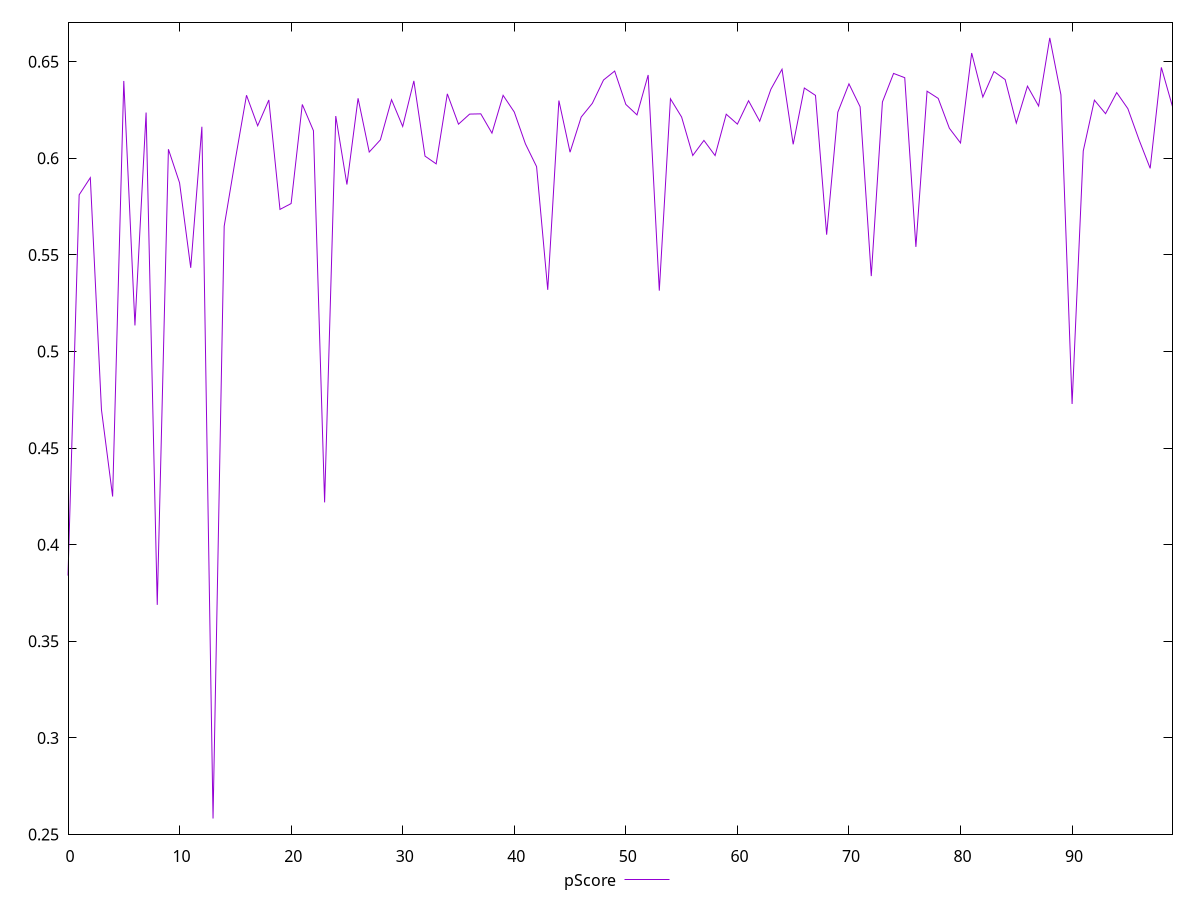 reset

$pScore <<EOF
0 0.38403366969389874
1 0.5811160843800702
2 0.589990476147321
3 0.46982992194971906
4 0.4249604753320182
5 0.640067691352461
6 0.5135228085460859
7 0.623687908099638
8 0.3688750560864219
9 0.6047140427854476
10 0.5873203655894699
11 0.5433435181166104
12 0.6163624246945083
13 0.2582925183085073
14 0.5648867808272453
15 0.5994487368808779
16 0.6326594266350767
17 0.6168656322831956
18 0.6302020922579739
19 0.5735695706100057
20 0.576620113725977
21 0.6278971597698804
22 0.6143135577764218
23 0.4219399550974715
24 0.621897840250615
25 0.5864482578584647
26 0.6310841705736612
27 0.6032668127030815
28 0.6095644533479154
29 0.6303615953504029
30 0.616502235274444
31 0.6400956784327096
32 0.6011563345190718
33 0.5971441332722964
34 0.6333862535334407
35 0.6176906966725697
36 0.6229077804540472
37 0.6230355358010519
38 0.6130557764103818
39 0.6326163326898451
40 0.623979705728069
41 0.6075046685301482
42 0.5957180343209363
43 0.5319355326061326
44 0.6299118146840489
45 0.6031805070716523
46 0.6213704226020633
47 0.6284880874252743
48 0.6405469147262126
49 0.6451757586166929
50 0.6279232880438459
51 0.6224951620433349
52 0.6431509920780173
53 0.5315269877361735
54 0.6308148607046867
55 0.6213830182412857
56 0.6014737393529592
57 0.609285261666848
58 0.6014447306830699
59 0.622842225477312
60 0.6177183457009993
61 0.6298190029007691
62 0.6192062185311129
63 0.6357418412273408
64 0.6461263095324481
65 0.607266641487314
66 0.6364003814361527
67 0.63258844888585
68 0.5604899627242211
69 0.6238661763248481
70 0.6385535487821491
71 0.6266838747563175
72 0.5390569836067204
73 0.6291888491923923
74 0.6439579623652926
75 0.6417399233895669
76 0.5541788254523345
77 0.6347552824183195
78 0.6310318252086773
79 0.6155773684504878
80 0.6079641862975418
81 0.6545094545734165
82 0.631730163854185
83 0.644931807367852
84 0.640773416886801
85 0.6182622054019107
86 0.6373657240638635
87 0.6270882124480874
88 0.6623394773443665
89 0.6328858969113216
90 0.4728652635315926
91 0.6038221159924377
92 0.6301227677419488
93 0.6231229528226478
94 0.6340406300027872
95 0.6257113115373363
96 0.60961696386714
97 0.5948170864761722
98 0.647087456810165
99 0.6267689465855091
EOF

set key outside below
set xrange [0:99]
set yrange [0.25021157912779013:0.6704204165250837]
set trange [0.25021157912779013:0.6704204165250837]
set terminal svg size 640, 500 enhanced background rgb 'white'
set output "report_00025_2021-02-22T21:38:55.199Z/mainthread-work-breakdown/samples/pages+cached/pScore/values.svg"

plot $pScore title "pScore" with line

reset
